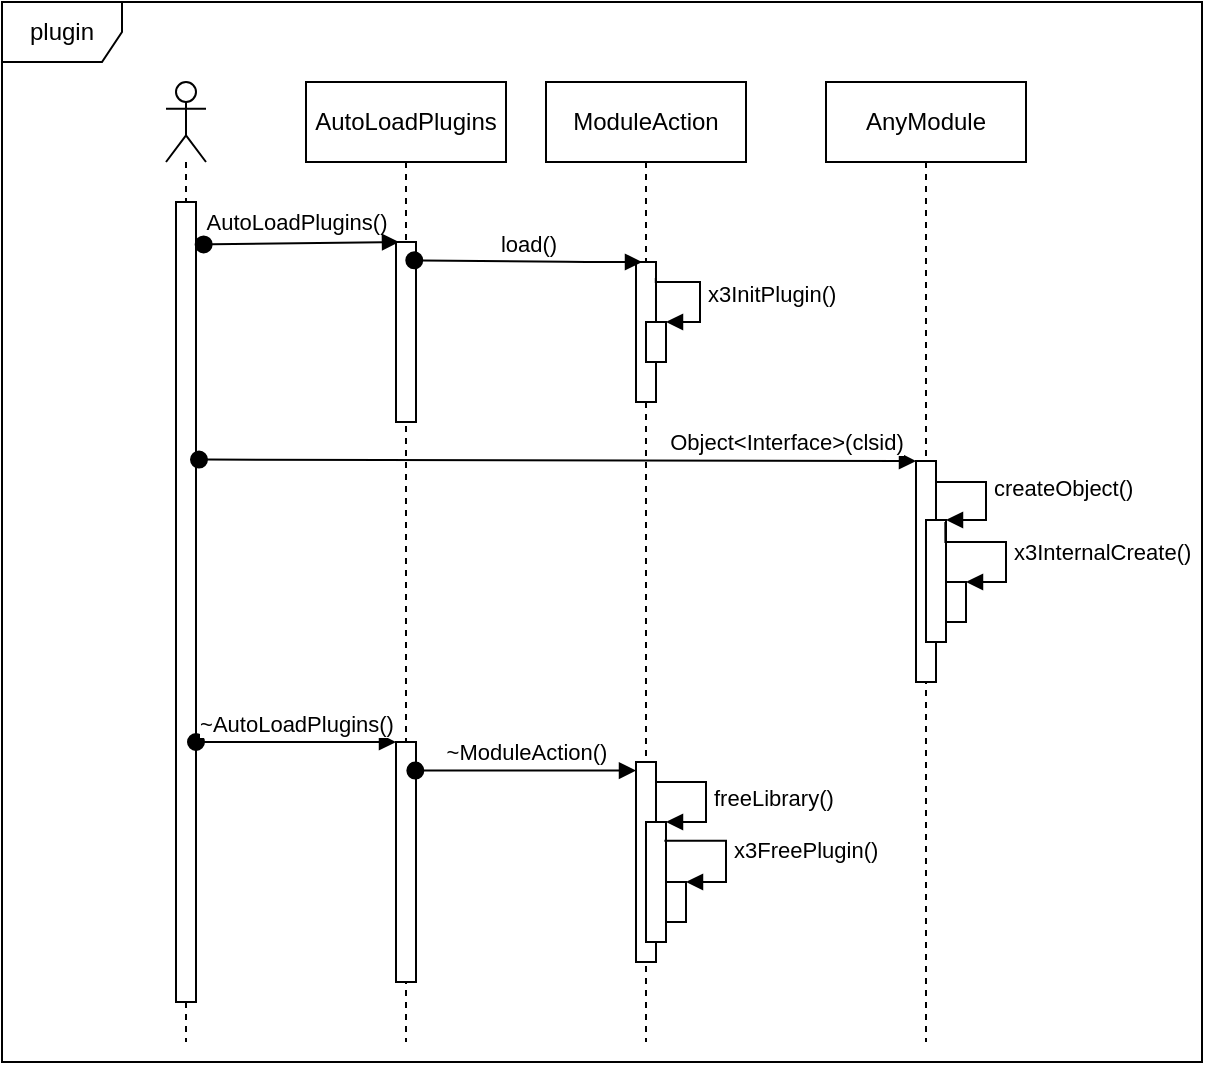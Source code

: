 <mxfile version="13.9.5" type="device"><diagram id="pfZeid9-cLiQ92-FYNPT" name="插件加载使用卸载流程"><mxGraphModel dx="3663" dy="1267" grid="1" gridSize="10" guides="1" tooltips="1" connect="1" arrows="1" fold="1" page="1" pageScale="1" pageWidth="413" pageHeight="291" math="0" shadow="0"><root><mxCell id="EKRgCokONkQFp3Dl-Ohm-0"/><mxCell id="EKRgCokONkQFp3Dl-Ohm-1" parent="EKRgCokONkQFp3Dl-Ohm-0"/><mxCell id="EKRgCokONkQFp3Dl-Ohm-5" value="" style="shape=umlLifeline;participant=umlActor;perimeter=lifelinePerimeter;whiteSpace=wrap;html=1;container=1;collapsible=0;recursiveResize=0;verticalAlign=top;spacingTop=36;outlineConnect=0;size=40;" vertex="1" parent="EKRgCokONkQFp3Dl-Ohm-1"><mxGeometry x="-2288" y="-520" width="20" height="480" as="geometry"/></mxCell><mxCell id="EKRgCokONkQFp3Dl-Ohm-6" value="" style="html=1;points=[];perimeter=orthogonalPerimeter;" vertex="1" parent="EKRgCokONkQFp3Dl-Ohm-5"><mxGeometry x="5" y="60" width="10" height="400" as="geometry"/></mxCell><mxCell id="EKRgCokONkQFp3Dl-Ohm-7" value="AutoLoadPlugins" style="shape=umlLifeline;perimeter=lifelinePerimeter;whiteSpace=wrap;html=1;container=1;collapsible=0;recursiveResize=0;outlineConnect=0;" vertex="1" parent="EKRgCokONkQFp3Dl-Ohm-1"><mxGeometry x="-2218" y="-520" width="100" height="480" as="geometry"/></mxCell><mxCell id="EKRgCokONkQFp3Dl-Ohm-9" value="" style="html=1;points=[];perimeter=orthogonalPerimeter;" vertex="1" parent="EKRgCokONkQFp3Dl-Ohm-7"><mxGeometry x="45" y="80" width="10" height="90" as="geometry"/></mxCell><mxCell id="EKRgCokONkQFp3Dl-Ohm-42" value="" style="html=1;points=[];perimeter=orthogonalPerimeter;" vertex="1" parent="EKRgCokONkQFp3Dl-Ohm-7"><mxGeometry x="45" y="330" width="10" height="120" as="geometry"/></mxCell><mxCell id="EKRgCokONkQFp3Dl-Ohm-8" value="ModuleAction" style="shape=umlLifeline;perimeter=lifelinePerimeter;whiteSpace=wrap;html=1;container=1;collapsible=0;recursiveResize=0;outlineConnect=0;" vertex="1" parent="EKRgCokONkQFp3Dl-Ohm-1"><mxGeometry x="-2098" y="-520" width="100" height="480" as="geometry"/></mxCell><mxCell id="EKRgCokONkQFp3Dl-Ohm-11" value="" style="html=1;points=[];perimeter=orthogonalPerimeter;" vertex="1" parent="EKRgCokONkQFp3Dl-Ohm-8"><mxGeometry x="45" y="90" width="10" height="70" as="geometry"/></mxCell><mxCell id="EKRgCokONkQFp3Dl-Ohm-20" value="" style="html=1;points=[];perimeter=orthogonalPerimeter;" vertex="1" parent="EKRgCokONkQFp3Dl-Ohm-8"><mxGeometry x="50" y="120" width="10" height="20" as="geometry"/></mxCell><mxCell id="EKRgCokONkQFp3Dl-Ohm-21" value="x3InitPlugin()" style="edgeStyle=orthogonalEdgeStyle;html=1;align=left;spacingLeft=2;endArrow=block;rounded=0;entryX=1;entryY=0;exitX=0.99;exitY=0.114;exitDx=0;exitDy=0;exitPerimeter=0;" edge="1" target="EKRgCokONkQFp3Dl-Ohm-20" parent="EKRgCokONkQFp3Dl-Ohm-8" source="EKRgCokONkQFp3Dl-Ohm-11"><mxGeometry relative="1" as="geometry"><mxPoint x="60" y="100" as="sourcePoint"/><Array as="points"><mxPoint x="55" y="100"/><mxPoint x="77" y="100"/><mxPoint x="77" y="120"/></Array></mxGeometry></mxCell><mxCell id="EKRgCokONkQFp3Dl-Ohm-44" value="" style="html=1;points=[];perimeter=orthogonalPerimeter;" vertex="1" parent="EKRgCokONkQFp3Dl-Ohm-8"><mxGeometry x="45" y="340" width="10" height="100" as="geometry"/></mxCell><mxCell id="EKRgCokONkQFp3Dl-Ohm-10" value="" style="html=1;verticalAlign=bottom;startArrow=oval;endArrow=block;startSize=8;entryX=0.15;entryY=0;entryDx=0;entryDy=0;entryPerimeter=0;exitX=1.383;exitY=0.053;exitDx=0;exitDy=0;exitPerimeter=0;" edge="1" target="EKRgCokONkQFp3Dl-Ohm-9" parent="EKRgCokONkQFp3Dl-Ohm-1" source="EKRgCokONkQFp3Dl-Ohm-6"><mxGeometry relative="1" as="geometry"><mxPoint x="-2249" y="-440" as="sourcePoint"/><mxPoint x="-2119" y="-440" as="targetPoint"/><Array as="points"/></mxGeometry></mxCell><mxCell id="EKRgCokONkQFp3Dl-Ohm-12" value="load()" style="html=1;verticalAlign=bottom;startArrow=oval;endArrow=block;startSize=8;exitX=0.914;exitY=0.102;exitDx=0;exitDy=0;exitPerimeter=0;" edge="1" parent="EKRgCokONkQFp3Dl-Ohm-1" source="EKRgCokONkQFp3Dl-Ohm-9"><mxGeometry relative="1" as="geometry"><mxPoint x="-2148" y="-430" as="sourcePoint"/><mxPoint x="-2050" y="-430" as="targetPoint"/><Array as="points"><mxPoint x="-2078" y="-430"/><mxPoint x="-2050" y="-430"/></Array></mxGeometry></mxCell><mxCell id="EKRgCokONkQFp3Dl-Ohm-22" value="AnyModule" style="shape=umlLifeline;perimeter=lifelinePerimeter;whiteSpace=wrap;html=1;container=1;collapsible=0;recursiveResize=0;outlineConnect=0;" vertex="1" parent="EKRgCokONkQFp3Dl-Ohm-1"><mxGeometry x="-1958" y="-520" width="100" height="480" as="geometry"/></mxCell><mxCell id="EKRgCokONkQFp3Dl-Ohm-23" value="" style="html=1;points=[];perimeter=orthogonalPerimeter;" vertex="1" parent="EKRgCokONkQFp3Dl-Ohm-22"><mxGeometry x="45" y="189.5" width="10" height="110.5" as="geometry"/></mxCell><mxCell id="EKRgCokONkQFp3Dl-Ohm-24" value="&lt;span style=&quot;text-align: left&quot;&gt;Object&amp;lt;Interface&amp;gt;(clsid)&lt;/span&gt;" style="html=1;verticalAlign=bottom;startArrow=oval;endArrow=block;startSize=8;exitX=1.15;exitY=0.322;exitDx=0;exitDy=0;exitPerimeter=0;" edge="1" target="EKRgCokONkQFp3Dl-Ohm-23" parent="EKRgCokONkQFp3Dl-Ohm-1" source="EKRgCokONkQFp3Dl-Ohm-6"><mxGeometry x="0.637" relative="1" as="geometry"><mxPoint x="-1978" y="-330" as="sourcePoint"/><mxPoint as="offset"/></mxGeometry></mxCell><mxCell id="EKRgCokONkQFp3Dl-Ohm-31" value="" style="html=1;points=[];perimeter=orthogonalPerimeter;" vertex="1" parent="EKRgCokONkQFp3Dl-Ohm-1"><mxGeometry x="-1908" y="-301" width="10" height="61" as="geometry"/></mxCell><mxCell id="EKRgCokONkQFp3Dl-Ohm-32" value="createObject()" style="edgeStyle=orthogonalEdgeStyle;html=1;align=left;spacingLeft=2;endArrow=block;rounded=0;entryX=1;entryY=0;" edge="1" target="EKRgCokONkQFp3Dl-Ohm-31" parent="EKRgCokONkQFp3Dl-Ohm-1"><mxGeometry x="-0.143" relative="1" as="geometry"><mxPoint x="-1903" y="-320" as="sourcePoint"/><Array as="points"><mxPoint x="-1878" y="-320"/></Array><mxPoint as="offset"/></mxGeometry></mxCell><mxCell id="EKRgCokONkQFp3Dl-Ohm-34" value="" style="html=1;points=[];perimeter=orthogonalPerimeter;" vertex="1" parent="EKRgCokONkQFp3Dl-Ohm-1"><mxGeometry x="-1898" y="-270" width="10" height="20" as="geometry"/></mxCell><mxCell id="EKRgCokONkQFp3Dl-Ohm-35" value="x3InternalCreate()" style="edgeStyle=orthogonalEdgeStyle;html=1;align=left;spacingLeft=2;endArrow=block;rounded=0;entryX=1;entryY=0;exitX=0.967;exitY=0.017;exitDx=0;exitDy=0;exitPerimeter=0;" edge="1" target="EKRgCokONkQFp3Dl-Ohm-34" parent="EKRgCokONkQFp3Dl-Ohm-1" source="EKRgCokONkQFp3Dl-Ohm-31"><mxGeometry x="0.12" relative="1" as="geometry"><mxPoint x="-1893" y="-290" as="sourcePoint"/><Array as="points"><mxPoint x="-1898" y="-290"/><mxPoint x="-1868" y="-290"/><mxPoint x="-1868" y="-270"/></Array><mxPoint as="offset"/></mxGeometry></mxCell><mxCell id="EKRgCokONkQFp3Dl-Ohm-41" value="&lt;span&gt;&lt;font style=&quot;font-size: 11px&quot;&gt;AutoLoadPlugins()&lt;/font&gt;&lt;/span&gt;" style="text;html=1;align=center;verticalAlign=middle;resizable=0;points=[];autosize=1;" vertex="1" parent="EKRgCokONkQFp3Dl-Ohm-1"><mxGeometry x="-2278" y="-460" width="110" height="20" as="geometry"/></mxCell><mxCell id="EKRgCokONkQFp3Dl-Ohm-43" value="~AutoLoadPlugins()" style="html=1;verticalAlign=bottom;startArrow=oval;endArrow=block;startSize=8;" edge="1" target="EKRgCokONkQFp3Dl-Ohm-42" parent="EKRgCokONkQFp3Dl-Ohm-1" source="EKRgCokONkQFp3Dl-Ohm-6"><mxGeometry relative="1" as="geometry"><mxPoint x="-2233" y="-190" as="sourcePoint"/></mxGeometry></mxCell><mxCell id="EKRgCokONkQFp3Dl-Ohm-45" value="~ModuleAction()" style="html=1;verticalAlign=bottom;startArrow=oval;endArrow=block;startSize=8;exitX=0.967;exitY=0.119;exitDx=0;exitDy=0;exitPerimeter=0;" edge="1" target="EKRgCokONkQFp3Dl-Ohm-44" parent="EKRgCokONkQFp3Dl-Ohm-1" source="EKRgCokONkQFp3Dl-Ohm-42"><mxGeometry relative="1" as="geometry"><mxPoint x="-2148" y="-180" as="sourcePoint"/></mxGeometry></mxCell><mxCell id="EKRgCokONkQFp3Dl-Ohm-46" value="" style="html=1;points=[];perimeter=orthogonalPerimeter;" vertex="1" parent="EKRgCokONkQFp3Dl-Ohm-1"><mxGeometry x="-2048" y="-150" width="10" height="60" as="geometry"/></mxCell><mxCell id="EKRgCokONkQFp3Dl-Ohm-47" value="freeLibrary()" style="edgeStyle=orthogonalEdgeStyle;html=1;align=left;spacingLeft=2;endArrow=block;rounded=0;entryX=1;entryY=0;" edge="1" target="EKRgCokONkQFp3Dl-Ohm-46" parent="EKRgCokONkQFp3Dl-Ohm-1"><mxGeometry relative="1" as="geometry"><mxPoint x="-2043" y="-170" as="sourcePoint"/><Array as="points"><mxPoint x="-2018" y="-170"/></Array></mxGeometry></mxCell><mxCell id="EKRgCokONkQFp3Dl-Ohm-48" value="" style="html=1;points=[];perimeter=orthogonalPerimeter;" vertex="1" parent="EKRgCokONkQFp3Dl-Ohm-1"><mxGeometry x="-2038" y="-120" width="10" height="20" as="geometry"/></mxCell><mxCell id="EKRgCokONkQFp3Dl-Ohm-49" value="x3FreePlugin()" style="edgeStyle=orthogonalEdgeStyle;html=1;align=left;spacingLeft=2;endArrow=block;rounded=0;entryX=1;entryY=0;exitX=0.919;exitY=0.156;exitDx=0;exitDy=0;exitPerimeter=0;" edge="1" target="EKRgCokONkQFp3Dl-Ohm-48" parent="EKRgCokONkQFp3Dl-Ohm-1" source="EKRgCokONkQFp3Dl-Ohm-46"><mxGeometry relative="1" as="geometry"><mxPoint x="-2033" y="-140" as="sourcePoint"/><Array as="points"><mxPoint x="-2008" y="-141"/><mxPoint x="-2008" y="-120"/></Array></mxGeometry></mxCell><mxCell id="EKRgCokONkQFp3Dl-Ohm-51" value="plugin" style="shape=umlFrame;whiteSpace=wrap;html=1;" vertex="1" parent="EKRgCokONkQFp3Dl-Ohm-1"><mxGeometry x="-2370" y="-560" width="600" height="530" as="geometry"/></mxCell></root></mxGraphModel></diagram></mxfile>